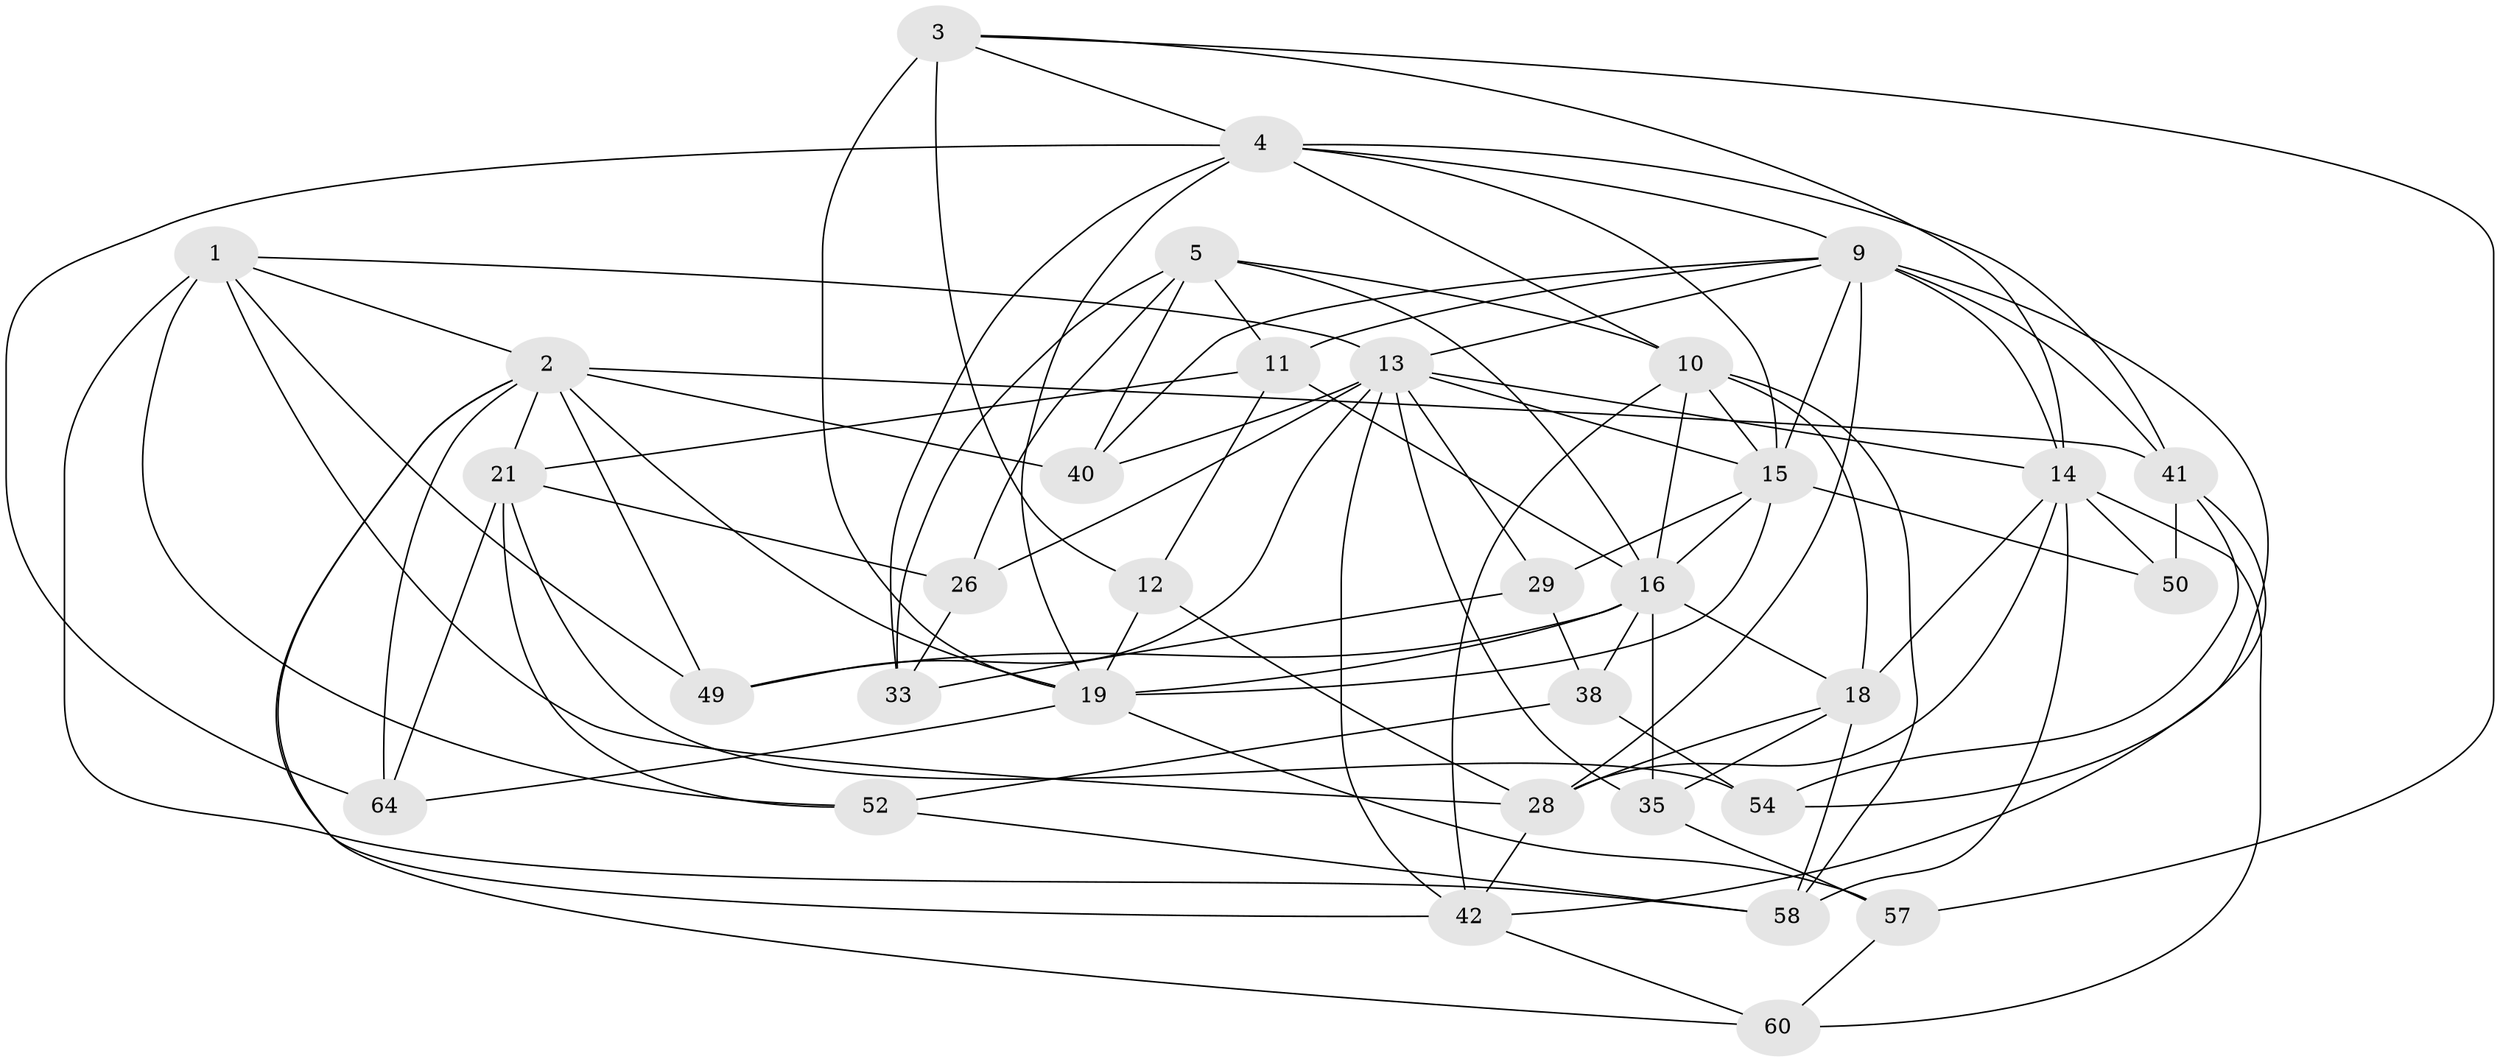 // original degree distribution, {4: 1.0}
// Generated by graph-tools (version 1.1) at 2025/16/03/09/25 04:16:38]
// undirected, 33 vertices, 94 edges
graph export_dot {
graph [start="1"]
  node [color=gray90,style=filled];
  1 [super="+24"];
  2 [super="+30+7"];
  3 [super="+8"];
  4 [super="+17+22"];
  5 [super="+6"];
  9 [super="+34"];
  10 [super="+20"];
  11 [super="+53"];
  12;
  13 [super="+31+32"];
  14 [super="+61+25"];
  15 [super="+59+51"];
  16 [super="+36+27"];
  18 [super="+23"];
  19 [super="+45+44"];
  21 [super="+65"];
  26;
  28 [super="+55"];
  29;
  33;
  35;
  38;
  40;
  41 [super="+48+43"];
  42 [super="+56"];
  49;
  50;
  52;
  54;
  57;
  58 [super="+62"];
  60;
  64;
  1 -- 13;
  1 -- 52;
  1 -- 28;
  1 -- 49;
  1 -- 2;
  1 -- 58;
  2 -- 41 [weight=2];
  2 -- 19;
  2 -- 40;
  2 -- 49;
  2 -- 60;
  2 -- 64;
  2 -- 21;
  2 -- 42;
  3 -- 14;
  3 -- 57;
  3 -- 4;
  3 -- 12;
  3 -- 19 [weight=2];
  4 -- 33;
  4 -- 19;
  4 -- 64;
  4 -- 10;
  4 -- 15;
  4 -- 9;
  4 -- 41;
  5 -- 40;
  5 -- 33;
  5 -- 16;
  5 -- 26;
  5 -- 10;
  5 -- 11;
  9 -- 15;
  9 -- 11 [weight=2];
  9 -- 54;
  9 -- 40;
  9 -- 28;
  9 -- 13;
  9 -- 14;
  9 -- 41;
  10 -- 15;
  10 -- 16;
  10 -- 18;
  10 -- 42;
  10 -- 58 [weight=2];
  11 -- 12;
  11 -- 21;
  11 -- 16;
  12 -- 28;
  12 -- 19;
  13 -- 42;
  13 -- 35;
  13 -- 40;
  13 -- 26;
  13 -- 14;
  13 -- 49;
  13 -- 29;
  13 -- 15;
  14 -- 58;
  14 -- 60;
  14 -- 28;
  14 -- 18;
  14 -- 50;
  15 -- 16;
  15 -- 19;
  15 -- 50;
  15 -- 29;
  16 -- 35;
  16 -- 49;
  16 -- 38;
  16 -- 18;
  16 -- 19 [weight=2];
  18 -- 35;
  18 -- 58;
  18 -- 28;
  19 -- 57;
  19 -- 64;
  21 -- 26;
  21 -- 54;
  21 -- 64;
  21 -- 52;
  26 -- 33;
  28 -- 42;
  29 -- 38;
  29 -- 33;
  35 -- 57;
  38 -- 52;
  38 -- 54;
  41 -- 50 [weight=2];
  41 -- 42;
  41 -- 54;
  42 -- 60;
  52 -- 58;
  57 -- 60;
}
